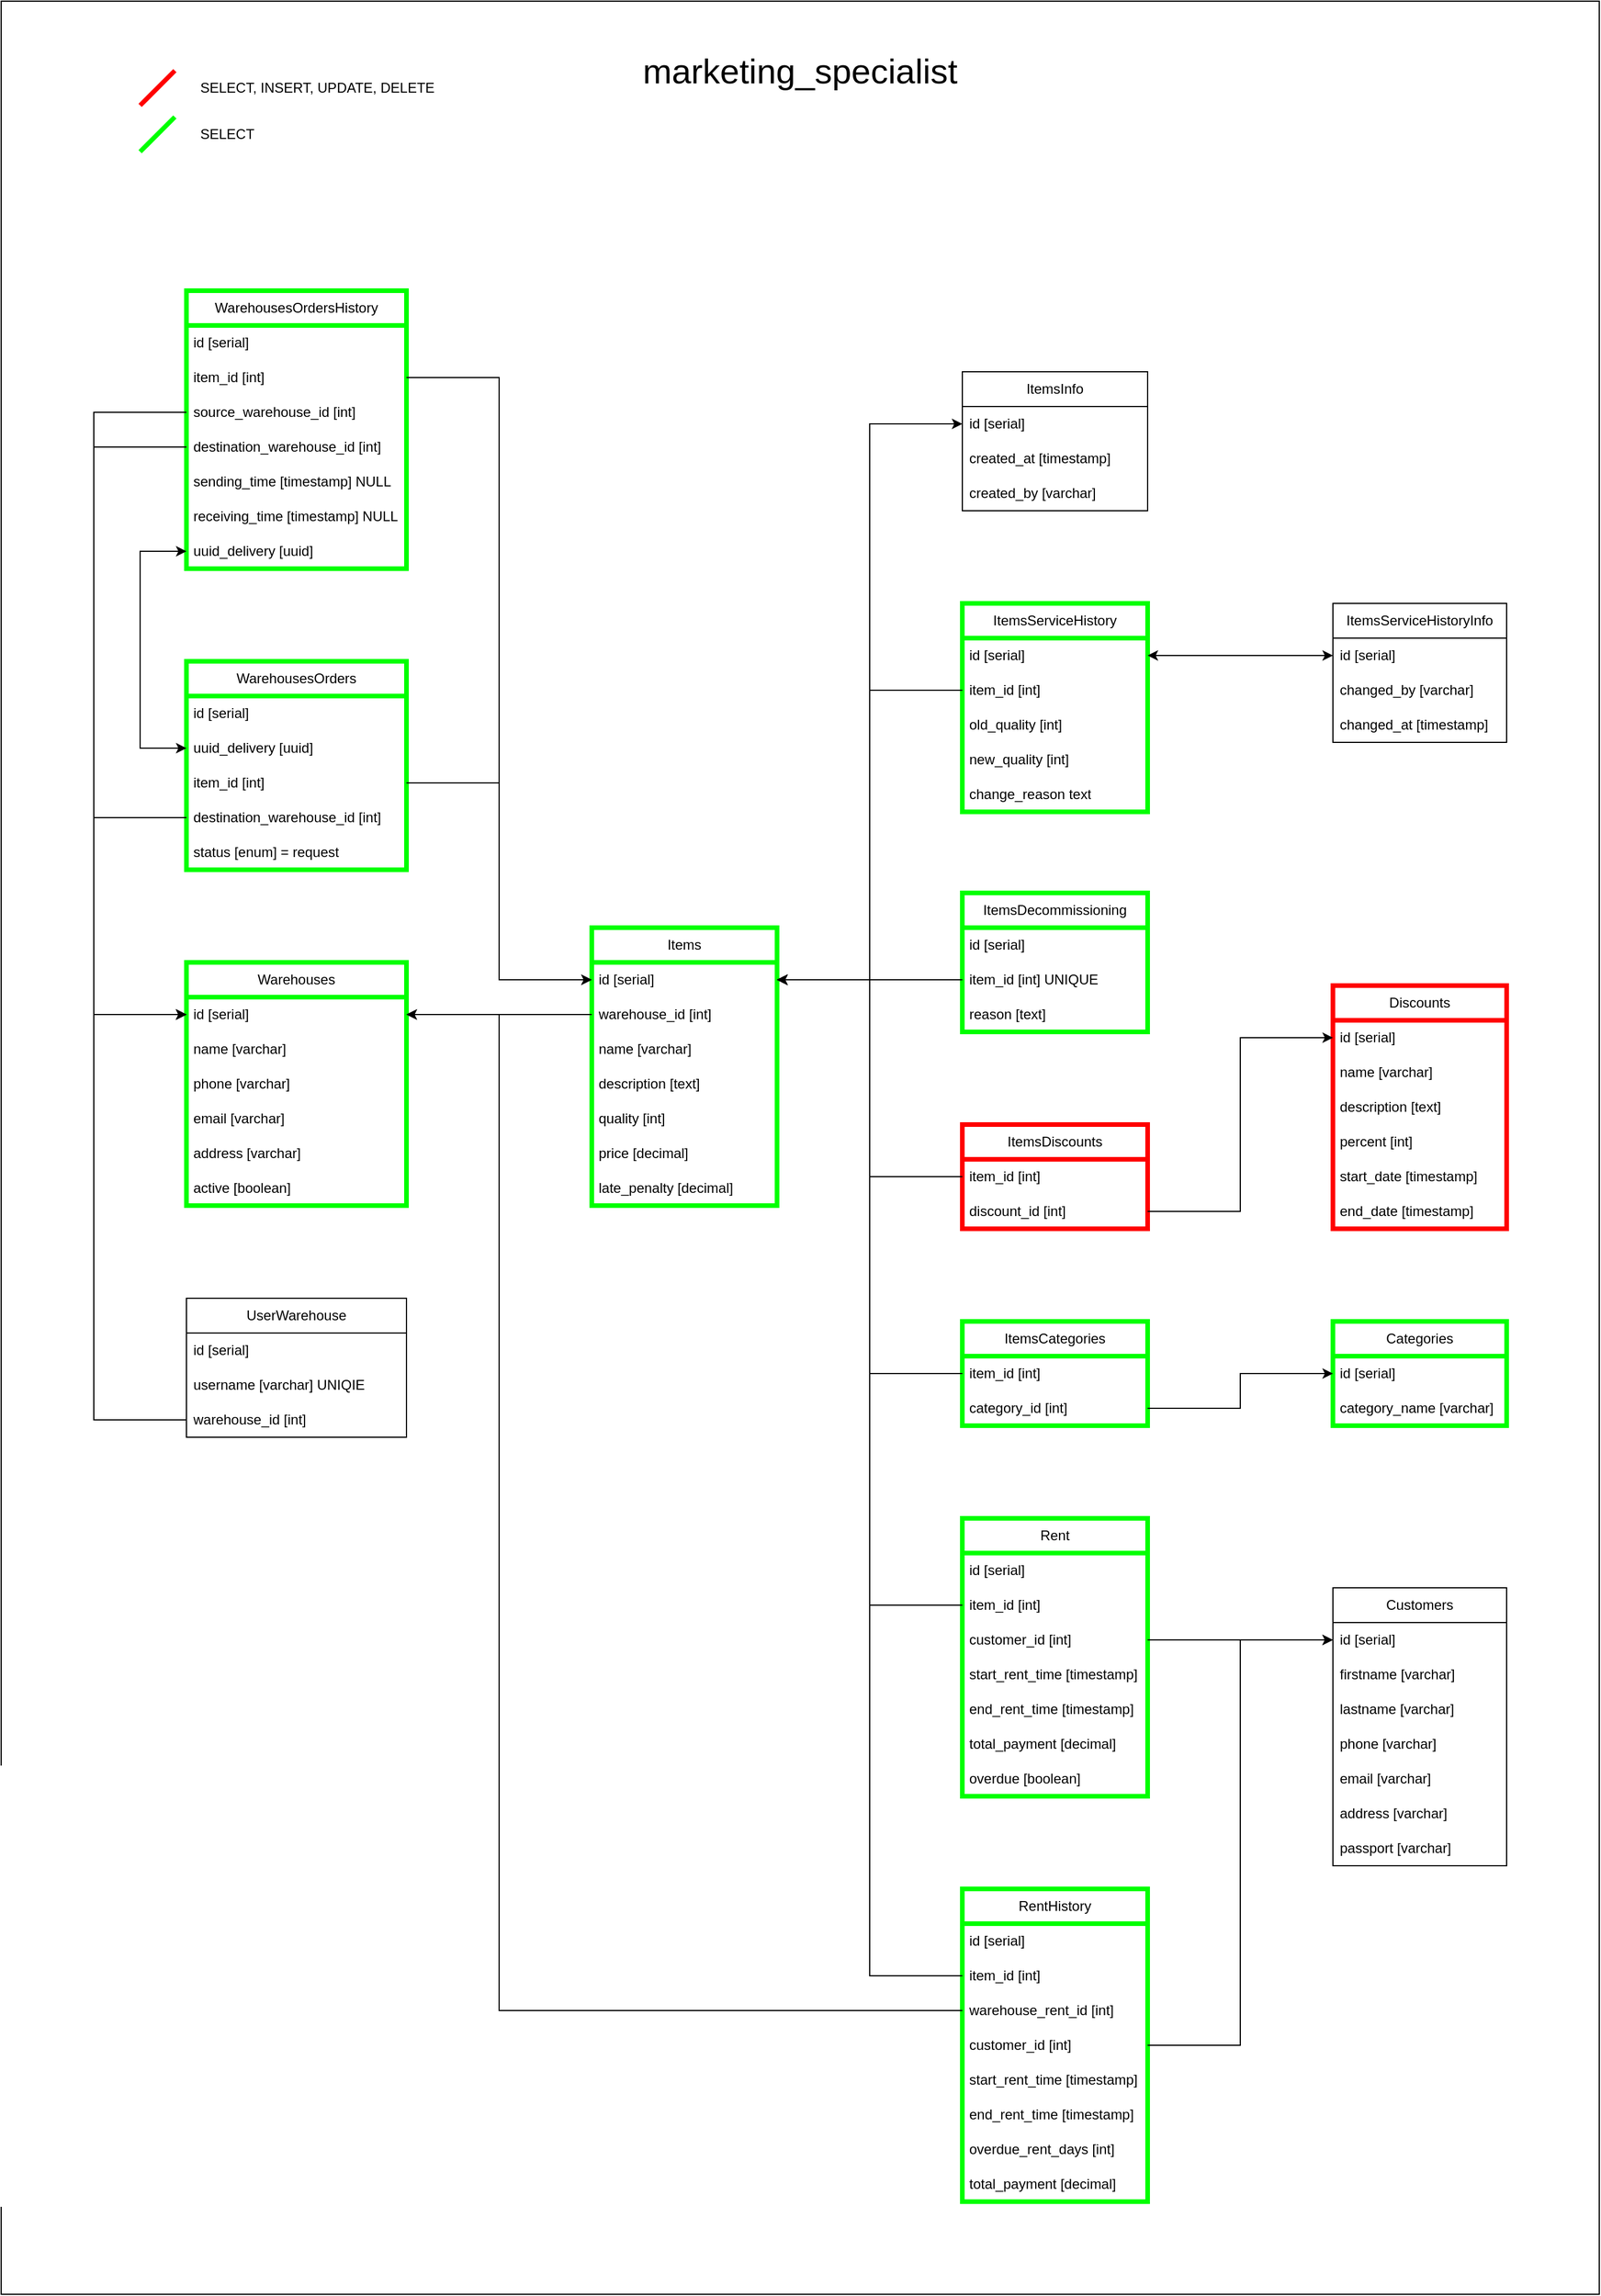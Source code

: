 <mxfile version="24.8.0">
  <diagram name="Страница — 1" id="4j5skGVOsrsPlxVMQiAT">
    <mxGraphModel dx="2620" dy="3299" grid="1" gridSize="10" guides="1" tooltips="1" connect="1" arrows="1" fold="1" page="1" pageScale="1" pageWidth="827" pageHeight="1169" math="0" shadow="0">
      <root>
        <mxCell id="0" />
        <mxCell id="1" parent="0" />
        <mxCell id="xTbCGkDFSXypvoG6kdAG-1" value="" style="rounded=0;whiteSpace=wrap;html=1;fillColor=default;strokeColor=#000000;" parent="1" vertex="1">
          <mxGeometry x="-380" y="-2110" width="1380" height="1980" as="geometry" />
        </mxCell>
        <mxCell id="xTbCGkDFSXypvoG6kdAG-2" value="Warehouses" style="swimlane;fontStyle=0;childLayout=stackLayout;horizontal=1;startSize=30;horizontalStack=0;resizeParent=1;resizeParentMax=0;resizeLast=0;collapsible=1;marginBottom=0;whiteSpace=wrap;html=1;strokeColor=#00FF00;strokeWidth=4;" parent="1" vertex="1">
          <mxGeometry x="-220" y="-1280" width="190" height="210" as="geometry" />
        </mxCell>
        <mxCell id="xTbCGkDFSXypvoG6kdAG-3" value="id [serial]" style="text;strokeColor=none;fillColor=none;align=left;verticalAlign=middle;spacingLeft=4;spacingRight=4;overflow=hidden;points=[[0,0.5],[1,0.5]];portConstraint=eastwest;rotatable=0;whiteSpace=wrap;html=1;" parent="xTbCGkDFSXypvoG6kdAG-2" vertex="1">
          <mxGeometry y="30" width="190" height="30" as="geometry" />
        </mxCell>
        <mxCell id="xTbCGkDFSXypvoG6kdAG-4" value="name [varchar]" style="text;strokeColor=none;fillColor=none;align=left;verticalAlign=middle;spacingLeft=4;spacingRight=4;overflow=hidden;points=[[0,0.5],[1,0.5]];portConstraint=eastwest;rotatable=0;whiteSpace=wrap;html=1;" parent="xTbCGkDFSXypvoG6kdAG-2" vertex="1">
          <mxGeometry y="60" width="190" height="30" as="geometry" />
        </mxCell>
        <mxCell id="xTbCGkDFSXypvoG6kdAG-5" value="phone [varchar]" style="text;strokeColor=none;fillColor=none;align=left;verticalAlign=middle;spacingLeft=4;spacingRight=4;overflow=hidden;points=[[0,0.5],[1,0.5]];portConstraint=eastwest;rotatable=0;whiteSpace=wrap;html=1;" parent="xTbCGkDFSXypvoG6kdAG-2" vertex="1">
          <mxGeometry y="90" width="190" height="30" as="geometry" />
        </mxCell>
        <mxCell id="xTbCGkDFSXypvoG6kdAG-6" value="email [varchar]" style="text;strokeColor=none;fillColor=none;align=left;verticalAlign=middle;spacingLeft=4;spacingRight=4;overflow=hidden;points=[[0,0.5],[1,0.5]];portConstraint=eastwest;rotatable=0;whiteSpace=wrap;html=1;" parent="xTbCGkDFSXypvoG6kdAG-2" vertex="1">
          <mxGeometry y="120" width="190" height="30" as="geometry" />
        </mxCell>
        <mxCell id="xTbCGkDFSXypvoG6kdAG-7" value="address [varchar]" style="text;strokeColor=none;fillColor=none;align=left;verticalAlign=middle;spacingLeft=4;spacingRight=4;overflow=hidden;points=[[0,0.5],[1,0.5]];portConstraint=eastwest;rotatable=0;whiteSpace=wrap;html=1;" parent="xTbCGkDFSXypvoG6kdAG-2" vertex="1">
          <mxGeometry y="150" width="190" height="30" as="geometry" />
        </mxCell>
        <mxCell id="xTbCGkDFSXypvoG6kdAG-108" value="active [boolean]" style="text;strokeColor=none;fillColor=none;align=left;verticalAlign=middle;spacingLeft=4;spacingRight=4;overflow=hidden;points=[[0,0.5],[1,0.5]];portConstraint=eastwest;rotatable=0;whiteSpace=wrap;html=1;" parent="xTbCGkDFSXypvoG6kdAG-2" vertex="1">
          <mxGeometry y="180" width="190" height="30" as="geometry" />
        </mxCell>
        <mxCell id="xTbCGkDFSXypvoG6kdAG-8" value="Items" style="swimlane;fontStyle=0;childLayout=stackLayout;horizontal=1;startSize=30;horizontalStack=0;resizeParent=1;resizeParentMax=0;resizeLast=0;collapsible=1;marginBottom=0;whiteSpace=wrap;html=1;strokeWidth=4;strokeColor=#00FF00;" parent="1" vertex="1">
          <mxGeometry x="130" y="-1310" width="160" height="240" as="geometry" />
        </mxCell>
        <mxCell id="xTbCGkDFSXypvoG6kdAG-9" value="id [serial]" style="text;strokeColor=none;fillColor=none;align=left;verticalAlign=middle;spacingLeft=4;spacingRight=4;overflow=hidden;points=[[0,0.5],[1,0.5]];portConstraint=eastwest;rotatable=0;whiteSpace=wrap;html=1;" parent="xTbCGkDFSXypvoG6kdAG-8" vertex="1">
          <mxGeometry y="30" width="160" height="30" as="geometry" />
        </mxCell>
        <mxCell id="xTbCGkDFSXypvoG6kdAG-10" value="warehouse_id [int]" style="text;strokeColor=none;fillColor=none;align=left;verticalAlign=middle;spacingLeft=4;spacingRight=4;overflow=hidden;points=[[0,0.5],[1,0.5]];portConstraint=eastwest;rotatable=0;whiteSpace=wrap;html=1;" parent="xTbCGkDFSXypvoG6kdAG-8" vertex="1">
          <mxGeometry y="60" width="160" height="30" as="geometry" />
        </mxCell>
        <mxCell id="xTbCGkDFSXypvoG6kdAG-11" value="name [varchar]" style="text;strokeColor=none;fillColor=none;align=left;verticalAlign=middle;spacingLeft=4;spacingRight=4;overflow=hidden;points=[[0,0.5],[1,0.5]];portConstraint=eastwest;rotatable=0;whiteSpace=wrap;html=1;" parent="xTbCGkDFSXypvoG6kdAG-8" vertex="1">
          <mxGeometry y="90" width="160" height="30" as="geometry" />
        </mxCell>
        <mxCell id="xTbCGkDFSXypvoG6kdAG-12" value="description [text]" style="text;strokeColor=none;fillColor=none;align=left;verticalAlign=middle;spacingLeft=4;spacingRight=4;overflow=hidden;points=[[0,0.5],[1,0.5]];portConstraint=eastwest;rotatable=0;whiteSpace=wrap;html=1;" parent="xTbCGkDFSXypvoG6kdAG-8" vertex="1">
          <mxGeometry y="120" width="160" height="30" as="geometry" />
        </mxCell>
        <mxCell id="xTbCGkDFSXypvoG6kdAG-13" value="quality [int]" style="text;strokeColor=none;fillColor=none;align=left;verticalAlign=middle;spacingLeft=4;spacingRight=4;overflow=hidden;points=[[0,0.5],[1,0.5]];portConstraint=eastwest;rotatable=0;whiteSpace=wrap;html=1;" parent="xTbCGkDFSXypvoG6kdAG-8" vertex="1">
          <mxGeometry y="150" width="160" height="30" as="geometry" />
        </mxCell>
        <mxCell id="xTbCGkDFSXypvoG6kdAG-14" value="price [decimal]" style="text;strokeColor=none;fillColor=none;align=left;verticalAlign=middle;spacingLeft=4;spacingRight=4;overflow=hidden;points=[[0,0.5],[1,0.5]];portConstraint=eastwest;rotatable=0;whiteSpace=wrap;html=1;" parent="xTbCGkDFSXypvoG6kdAG-8" vertex="1">
          <mxGeometry y="180" width="160" height="30" as="geometry" />
        </mxCell>
        <mxCell id="xTbCGkDFSXypvoG6kdAG-15" value="late_penalty [decimal]" style="text;strokeColor=none;fillColor=none;align=left;verticalAlign=middle;spacingLeft=4;spacingRight=4;overflow=hidden;points=[[0,0.5],[1,0.5]];portConstraint=eastwest;rotatable=0;whiteSpace=wrap;html=1;" parent="xTbCGkDFSXypvoG6kdAG-8" vertex="1">
          <mxGeometry y="210" width="160" height="30" as="geometry" />
        </mxCell>
        <mxCell id="xTbCGkDFSXypvoG6kdAG-17" value="" style="endArrow=classic;html=1;rounded=0;exitX=0;exitY=0.5;exitDx=0;exitDy=0;entryX=1;entryY=0.5;entryDx=0;entryDy=0;" parent="1" source="xTbCGkDFSXypvoG6kdAG-10" target="xTbCGkDFSXypvoG6kdAG-3" edge="1">
          <mxGeometry width="50" height="50" relative="1" as="geometry">
            <mxPoint y="-1210" as="sourcePoint" />
            <mxPoint x="50" y="-1260" as="targetPoint" />
          </mxGeometry>
        </mxCell>
        <mxCell id="xTbCGkDFSXypvoG6kdAG-18" value="WarehousesOrders" style="swimlane;fontStyle=0;childLayout=stackLayout;horizontal=1;startSize=30;horizontalStack=0;resizeParent=1;resizeParentMax=0;resizeLast=0;collapsible=1;marginBottom=0;whiteSpace=wrap;html=1;strokeColor=#00FF00;strokeWidth=4;" parent="1" vertex="1">
          <mxGeometry x="-220" y="-1540" width="190" height="180" as="geometry" />
        </mxCell>
        <mxCell id="xTbCGkDFSXypvoG6kdAG-19" value="id [serial]" style="text;strokeColor=none;fillColor=none;align=left;verticalAlign=middle;spacingLeft=4;spacingRight=4;overflow=hidden;points=[[0,0.5],[1,0.5]];portConstraint=eastwest;rotatable=0;whiteSpace=wrap;html=1;" parent="xTbCGkDFSXypvoG6kdAG-18" vertex="1">
          <mxGeometry y="30" width="190" height="30" as="geometry" />
        </mxCell>
        <mxCell id="Byqs6ddaGFyofyGgClYy-8" value="uuid_delivery [uuid]" style="text;strokeColor=none;fillColor=none;align=left;verticalAlign=middle;spacingLeft=4;spacingRight=4;overflow=hidden;points=[[0,0.5],[1,0.5]];portConstraint=eastwest;rotatable=0;whiteSpace=wrap;html=1;" parent="xTbCGkDFSXypvoG6kdAG-18" vertex="1">
          <mxGeometry y="60" width="190" height="30" as="geometry" />
        </mxCell>
        <mxCell id="xTbCGkDFSXypvoG6kdAG-20" value="item_id [int]" style="text;strokeColor=none;fillColor=none;align=left;verticalAlign=middle;spacingLeft=4;spacingRight=4;overflow=hidden;points=[[0,0.5],[1,0.5]];portConstraint=eastwest;rotatable=0;whiteSpace=wrap;html=1;" parent="xTbCGkDFSXypvoG6kdAG-18" vertex="1">
          <mxGeometry y="90" width="190" height="30" as="geometry" />
        </mxCell>
        <mxCell id="xTbCGkDFSXypvoG6kdAG-21" value="destination_warehouse_id [int]" style="text;strokeColor=none;fillColor=none;align=left;verticalAlign=middle;spacingLeft=4;spacingRight=4;overflow=hidden;points=[[0,0.5],[1,0.5]];portConstraint=eastwest;rotatable=0;whiteSpace=wrap;html=1;" parent="xTbCGkDFSXypvoG6kdAG-18" vertex="1">
          <mxGeometry y="120" width="190" height="30" as="geometry" />
        </mxCell>
        <mxCell id="xTbCGkDFSXypvoG6kdAG-22" value="status [enum] = request" style="text;strokeColor=none;fillColor=none;align=left;verticalAlign=middle;spacingLeft=4;spacingRight=4;overflow=hidden;points=[[0,0.5],[1,0.5]];portConstraint=eastwest;rotatable=0;whiteSpace=wrap;html=1;" parent="xTbCGkDFSXypvoG6kdAG-18" vertex="1">
          <mxGeometry y="150" width="190" height="30" as="geometry" />
        </mxCell>
        <mxCell id="xTbCGkDFSXypvoG6kdAG-23" value="WarehousesOrdersHistory" style="swimlane;fontStyle=0;childLayout=stackLayout;horizontal=1;startSize=30;horizontalStack=0;resizeParent=1;resizeParentMax=0;resizeLast=0;collapsible=1;marginBottom=0;whiteSpace=wrap;html=1;swimlaneFillColor=none;strokeColor=#00FF00;strokeWidth=4;" parent="1" vertex="1">
          <mxGeometry x="-220" y="-1860" width="190" height="240" as="geometry" />
        </mxCell>
        <mxCell id="xTbCGkDFSXypvoG6kdAG-24" value="id [serial]" style="text;strokeColor=none;fillColor=none;align=left;verticalAlign=middle;spacingLeft=4;spacingRight=4;overflow=hidden;points=[[0,0.5],[1,0.5]];portConstraint=eastwest;rotatable=0;whiteSpace=wrap;html=1;" parent="xTbCGkDFSXypvoG6kdAG-23" vertex="1">
          <mxGeometry y="30" width="190" height="30" as="geometry" />
        </mxCell>
        <mxCell id="xTbCGkDFSXypvoG6kdAG-25" value="item_id [int]" style="text;strokeColor=none;fillColor=none;align=left;verticalAlign=middle;spacingLeft=4;spacingRight=4;overflow=hidden;points=[[0,0.5],[1,0.5]];portConstraint=eastwest;rotatable=0;whiteSpace=wrap;html=1;" parent="xTbCGkDFSXypvoG6kdAG-23" vertex="1">
          <mxGeometry y="60" width="190" height="30" as="geometry" />
        </mxCell>
        <mxCell id="xTbCGkDFSXypvoG6kdAG-26" value="source_warehouse_id [int]" style="text;strokeColor=none;fillColor=none;align=left;verticalAlign=middle;spacingLeft=4;spacingRight=4;overflow=hidden;points=[[0,0.5],[1,0.5]];portConstraint=eastwest;rotatable=0;whiteSpace=wrap;html=1;" parent="xTbCGkDFSXypvoG6kdAG-23" vertex="1">
          <mxGeometry y="90" width="190" height="30" as="geometry" />
        </mxCell>
        <mxCell id="xTbCGkDFSXypvoG6kdAG-27" value="destination_warehouse_id [int]" style="text;strokeColor=none;fillColor=none;align=left;verticalAlign=middle;spacingLeft=4;spacingRight=4;overflow=hidden;points=[[0,0.5],[1,0.5]];portConstraint=eastwest;rotatable=0;whiteSpace=wrap;html=1;" parent="xTbCGkDFSXypvoG6kdAG-23" vertex="1">
          <mxGeometry y="120" width="190" height="30" as="geometry" />
        </mxCell>
        <mxCell id="xTbCGkDFSXypvoG6kdAG-28" value="sending_time [timestamp] NULL" style="text;strokeColor=none;fillColor=none;align=left;verticalAlign=middle;spacingLeft=4;spacingRight=4;overflow=hidden;points=[[0,0.5],[1,0.5]];portConstraint=eastwest;rotatable=0;whiteSpace=wrap;html=1;" parent="xTbCGkDFSXypvoG6kdAG-23" vertex="1">
          <mxGeometry y="150" width="190" height="30" as="geometry" />
        </mxCell>
        <mxCell id="xTbCGkDFSXypvoG6kdAG-29" value="receiving_time [timestamp] NULL" style="text;strokeColor=none;fillColor=none;align=left;verticalAlign=middle;spacingLeft=4;spacingRight=4;overflow=hidden;points=[[0,0.5],[1,0.5]];portConstraint=eastwest;rotatable=0;whiteSpace=wrap;html=1;" parent="xTbCGkDFSXypvoG6kdAG-23" vertex="1">
          <mxGeometry y="180" width="190" height="30" as="geometry" />
        </mxCell>
        <mxCell id="Byqs6ddaGFyofyGgClYy-10" value="uuid_delivery [uuid]" style="text;strokeColor=none;fillColor=none;align=left;verticalAlign=middle;spacingLeft=4;spacingRight=4;overflow=hidden;points=[[0,0.5],[1,0.5]];portConstraint=eastwest;rotatable=0;whiteSpace=wrap;html=1;" parent="xTbCGkDFSXypvoG6kdAG-23" vertex="1">
          <mxGeometry y="210" width="190" height="30" as="geometry" />
        </mxCell>
        <mxCell id="xTbCGkDFSXypvoG6kdAG-30" value="" style="endArrow=classic;html=1;rounded=0;exitX=0;exitY=0.5;exitDx=0;exitDy=0;entryX=0;entryY=0.5;entryDx=0;entryDy=0;" parent="1" source="xTbCGkDFSXypvoG6kdAG-21" target="xTbCGkDFSXypvoG6kdAG-3" edge="1">
          <mxGeometry width="50" height="50" relative="1" as="geometry">
            <mxPoint x="-330" y="-1350" as="sourcePoint" />
            <mxPoint x="-280" y="-1400" as="targetPoint" />
            <Array as="points">
              <mxPoint x="-300" y="-1405" />
              <mxPoint x="-300" y="-1235" />
            </Array>
          </mxGeometry>
        </mxCell>
        <mxCell id="xTbCGkDFSXypvoG6kdAG-31" value="" style="endArrow=classic;html=1;rounded=0;exitX=0;exitY=0.5;exitDx=0;exitDy=0;entryX=0;entryY=0.5;entryDx=0;entryDy=0;" parent="1" source="xTbCGkDFSXypvoG6kdAG-26" target="xTbCGkDFSXypvoG6kdAG-3" edge="1">
          <mxGeometry width="50" height="50" relative="1" as="geometry">
            <mxPoint x="-390" y="-1550" as="sourcePoint" />
            <mxPoint x="-340" y="-1600" as="targetPoint" />
            <Array as="points">
              <mxPoint x="-300" y="-1755" />
              <mxPoint x="-300" y="-1235" />
            </Array>
          </mxGeometry>
        </mxCell>
        <mxCell id="xTbCGkDFSXypvoG6kdAG-32" value="" style="endArrow=classic;html=1;rounded=0;exitX=0;exitY=0.5;exitDx=0;exitDy=0;entryX=0;entryY=0.5;entryDx=0;entryDy=0;" parent="1" source="xTbCGkDFSXypvoG6kdAG-27" target="xTbCGkDFSXypvoG6kdAG-3" edge="1">
          <mxGeometry width="50" height="50" relative="1" as="geometry">
            <mxPoint x="-350" y="-1510" as="sourcePoint" />
            <mxPoint x="-300" y="-1560" as="targetPoint" />
            <Array as="points">
              <mxPoint x="-300" y="-1725" />
              <mxPoint x="-300" y="-1235" />
            </Array>
          </mxGeometry>
        </mxCell>
        <mxCell id="xTbCGkDFSXypvoG6kdAG-33" value="" style="endArrow=classic;html=1;rounded=0;exitX=1;exitY=0.5;exitDx=0;exitDy=0;entryX=0;entryY=0.5;entryDx=0;entryDy=0;" parent="1" source="xTbCGkDFSXypvoG6kdAG-20" target="xTbCGkDFSXypvoG6kdAG-9" edge="1">
          <mxGeometry width="50" height="50" relative="1" as="geometry">
            <mxPoint x="50" y="-1430" as="sourcePoint" />
            <mxPoint x="100" y="-1480" as="targetPoint" />
            <Array as="points">
              <mxPoint x="50" y="-1435" />
              <mxPoint x="50" y="-1265" />
            </Array>
          </mxGeometry>
        </mxCell>
        <mxCell id="xTbCGkDFSXypvoG6kdAG-34" value="" style="endArrow=classic;html=1;rounded=0;entryX=0;entryY=0.5;entryDx=0;entryDy=0;exitX=1;exitY=0.5;exitDx=0;exitDy=0;" parent="1" source="xTbCGkDFSXypvoG6kdAG-25" target="xTbCGkDFSXypvoG6kdAG-9" edge="1">
          <mxGeometry width="50" height="50" relative="1" as="geometry">
            <mxPoint x="50" y="-1650" as="sourcePoint" />
            <mxPoint x="100" y="-1700" as="targetPoint" />
            <Array as="points">
              <mxPoint x="50" y="-1785" />
              <mxPoint x="50" y="-1265" />
            </Array>
          </mxGeometry>
        </mxCell>
        <mxCell id="xTbCGkDFSXypvoG6kdAG-35" value="ItemsInfo" style="swimlane;fontStyle=0;childLayout=stackLayout;horizontal=1;startSize=30;horizontalStack=0;resizeParent=1;resizeParentMax=0;resizeLast=0;collapsible=1;marginBottom=0;whiteSpace=wrap;html=1;strokeColor=#000000;strokeWidth=1;" parent="1" vertex="1">
          <mxGeometry x="450" y="-1790" width="160" height="120" as="geometry" />
        </mxCell>
        <mxCell id="xTbCGkDFSXypvoG6kdAG-36" value="id [serial]" style="text;strokeColor=none;fillColor=none;align=left;verticalAlign=middle;spacingLeft=4;spacingRight=4;overflow=hidden;points=[[0,0.5],[1,0.5]];portConstraint=eastwest;rotatable=0;whiteSpace=wrap;html=1;" parent="xTbCGkDFSXypvoG6kdAG-35" vertex="1">
          <mxGeometry y="30" width="160" height="30" as="geometry" />
        </mxCell>
        <mxCell id="xTbCGkDFSXypvoG6kdAG-37" value="created_at [timestamp]" style="text;strokeColor=none;fillColor=none;align=left;verticalAlign=middle;spacingLeft=4;spacingRight=4;overflow=hidden;points=[[0,0.5],[1,0.5]];portConstraint=eastwest;rotatable=0;whiteSpace=wrap;html=1;" parent="xTbCGkDFSXypvoG6kdAG-35" vertex="1">
          <mxGeometry y="60" width="160" height="30" as="geometry" />
        </mxCell>
        <mxCell id="xTbCGkDFSXypvoG6kdAG-38" value="created_by [varchar]" style="text;strokeColor=none;fillColor=none;align=left;verticalAlign=middle;spacingLeft=4;spacingRight=4;overflow=hidden;points=[[0,0.5],[1,0.5]];portConstraint=eastwest;rotatable=0;whiteSpace=wrap;html=1;" parent="xTbCGkDFSXypvoG6kdAG-35" vertex="1">
          <mxGeometry y="90" width="160" height="30" as="geometry" />
        </mxCell>
        <mxCell id="xTbCGkDFSXypvoG6kdAG-39" value="" style="endArrow=classic;startArrow=classic;html=1;rounded=0;exitX=1;exitY=0.5;exitDx=0;exitDy=0;entryX=0;entryY=0.5;entryDx=0;entryDy=0;" parent="1" source="xTbCGkDFSXypvoG6kdAG-9" target="xTbCGkDFSXypvoG6kdAG-36" edge="1">
          <mxGeometry width="50" height="50" relative="1" as="geometry">
            <mxPoint x="300" y="-1410" as="sourcePoint" />
            <mxPoint x="350" y="-1670" as="targetPoint" />
            <Array as="points">
              <mxPoint x="370" y="-1265" />
              <mxPoint x="370" y="-1745" />
            </Array>
          </mxGeometry>
        </mxCell>
        <mxCell id="xTbCGkDFSXypvoG6kdAG-40" value="ItemsServiceHistory" style="swimlane;fontStyle=0;childLayout=stackLayout;horizontal=1;startSize=30;horizontalStack=0;resizeParent=1;resizeParentMax=0;resizeLast=0;collapsible=1;marginBottom=0;whiteSpace=wrap;html=1;strokeColor=#00FF00;strokeWidth=4;" parent="1" vertex="1">
          <mxGeometry x="450" y="-1590" width="160" height="180" as="geometry" />
        </mxCell>
        <mxCell id="xTbCGkDFSXypvoG6kdAG-41" value="id [serial]" style="text;strokeColor=none;fillColor=none;align=left;verticalAlign=middle;spacingLeft=4;spacingRight=4;overflow=hidden;points=[[0,0.5],[1,0.5]];portConstraint=eastwest;rotatable=0;whiteSpace=wrap;html=1;" parent="xTbCGkDFSXypvoG6kdAG-40" vertex="1">
          <mxGeometry y="30" width="160" height="30" as="geometry" />
        </mxCell>
        <mxCell id="xTbCGkDFSXypvoG6kdAG-42" value="item_id [int]" style="text;strokeColor=none;fillColor=none;align=left;verticalAlign=middle;spacingLeft=4;spacingRight=4;overflow=hidden;points=[[0,0.5],[1,0.5]];portConstraint=eastwest;rotatable=0;whiteSpace=wrap;html=1;" parent="xTbCGkDFSXypvoG6kdAG-40" vertex="1">
          <mxGeometry y="60" width="160" height="30" as="geometry" />
        </mxCell>
        <mxCell id="xTbCGkDFSXypvoG6kdAG-43" value="old_quality [int]" style="text;strokeColor=none;fillColor=none;align=left;verticalAlign=middle;spacingLeft=4;spacingRight=4;overflow=hidden;points=[[0,0.5],[1,0.5]];portConstraint=eastwest;rotatable=0;whiteSpace=wrap;html=1;" parent="xTbCGkDFSXypvoG6kdAG-40" vertex="1">
          <mxGeometry y="90" width="160" height="30" as="geometry" />
        </mxCell>
        <mxCell id="xTbCGkDFSXypvoG6kdAG-44" value="new&lt;span style=&quot;background-color: initial;&quot;&gt;_quality [int]&lt;/span&gt;" style="text;strokeColor=none;fillColor=none;align=left;verticalAlign=middle;spacingLeft=4;spacingRight=4;overflow=hidden;points=[[0,0.5],[1,0.5]];portConstraint=eastwest;rotatable=0;whiteSpace=wrap;html=1;" parent="xTbCGkDFSXypvoG6kdAG-40" vertex="1">
          <mxGeometry y="120" width="160" height="30" as="geometry" />
        </mxCell>
        <mxCell id="xTbCGkDFSXypvoG6kdAG-45" value="change_reason text" style="text;strokeColor=none;fillColor=none;align=left;verticalAlign=middle;spacingLeft=4;spacingRight=4;overflow=hidden;points=[[0,0.5],[1,0.5]];portConstraint=eastwest;rotatable=0;whiteSpace=wrap;html=1;" parent="xTbCGkDFSXypvoG6kdAG-40" vertex="1">
          <mxGeometry y="150" width="160" height="30" as="geometry" />
        </mxCell>
        <mxCell id="xTbCGkDFSXypvoG6kdAG-48" value="" style="endArrow=classic;html=1;rounded=0;exitX=0;exitY=0.5;exitDx=0;exitDy=0;entryX=1;entryY=0.5;entryDx=0;entryDy=0;" parent="1" source="xTbCGkDFSXypvoG6kdAG-42" target="xTbCGkDFSXypvoG6kdAG-9" edge="1">
          <mxGeometry width="50" height="50" relative="1" as="geometry">
            <mxPoint x="260" y="-1460" as="sourcePoint" />
            <mxPoint x="310" y="-1510" as="targetPoint" />
            <Array as="points">
              <mxPoint x="370" y="-1515" />
              <mxPoint x="370" y="-1265" />
            </Array>
          </mxGeometry>
        </mxCell>
        <mxCell id="xTbCGkDFSXypvoG6kdAG-49" value="ItemsCategories" style="swimlane;fontStyle=0;childLayout=stackLayout;horizontal=1;startSize=30;horizontalStack=0;resizeParent=1;resizeParentMax=0;resizeLast=0;collapsible=1;marginBottom=0;whiteSpace=wrap;html=1;strokeWidth=4;strokeColor=#00FF00;" parent="1" vertex="1">
          <mxGeometry x="450" y="-970" width="160" height="90" as="geometry" />
        </mxCell>
        <mxCell id="xTbCGkDFSXypvoG6kdAG-50" value="item_id [int]" style="text;strokeColor=none;fillColor=none;align=left;verticalAlign=middle;spacingLeft=4;spacingRight=4;overflow=hidden;points=[[0,0.5],[1,0.5]];portConstraint=eastwest;rotatable=0;whiteSpace=wrap;html=1;" parent="xTbCGkDFSXypvoG6kdAG-49" vertex="1">
          <mxGeometry y="30" width="160" height="30" as="geometry" />
        </mxCell>
        <mxCell id="xTbCGkDFSXypvoG6kdAG-51" value="category_id [int]" style="text;strokeColor=none;fillColor=none;align=left;verticalAlign=middle;spacingLeft=4;spacingRight=4;overflow=hidden;points=[[0,0.5],[1,0.5]];portConstraint=eastwest;rotatable=0;whiteSpace=wrap;html=1;" parent="xTbCGkDFSXypvoG6kdAG-49" vertex="1">
          <mxGeometry y="60" width="160" height="30" as="geometry" />
        </mxCell>
        <mxCell id="xTbCGkDFSXypvoG6kdAG-52" value="Categories" style="swimlane;fontStyle=0;childLayout=stackLayout;horizontal=1;startSize=30;horizontalStack=0;resizeParent=1;resizeParentMax=0;resizeLast=0;collapsible=1;marginBottom=0;whiteSpace=wrap;html=1;strokeWidth=4;strokeColor=#00FF00;" parent="1" vertex="1">
          <mxGeometry x="770" y="-970" width="150" height="90" as="geometry" />
        </mxCell>
        <mxCell id="xTbCGkDFSXypvoG6kdAG-53" value="id [serial]" style="text;strokeColor=none;fillColor=none;align=left;verticalAlign=middle;spacingLeft=4;spacingRight=4;overflow=hidden;points=[[0,0.5],[1,0.5]];portConstraint=eastwest;rotatable=0;whiteSpace=wrap;html=1;" parent="xTbCGkDFSXypvoG6kdAG-52" vertex="1">
          <mxGeometry y="30" width="150" height="30" as="geometry" />
        </mxCell>
        <mxCell id="xTbCGkDFSXypvoG6kdAG-54" value="category_name [varchar]" style="text;strokeColor=none;fillColor=none;align=left;verticalAlign=middle;spacingLeft=4;spacingRight=4;overflow=hidden;points=[[0,0.5],[1,0.5]];portConstraint=eastwest;rotatable=0;whiteSpace=wrap;html=1;" parent="xTbCGkDFSXypvoG6kdAG-52" vertex="1">
          <mxGeometry y="60" width="150" height="30" as="geometry" />
        </mxCell>
        <mxCell id="xTbCGkDFSXypvoG6kdAG-56" value="" style="endArrow=classic;html=1;rounded=0;entryX=0;entryY=0.5;entryDx=0;entryDy=0;exitX=1;exitY=0.5;exitDx=0;exitDy=0;" parent="1" source="xTbCGkDFSXypvoG6kdAG-51" target="xTbCGkDFSXypvoG6kdAG-53" edge="1">
          <mxGeometry width="50" height="50" relative="1" as="geometry">
            <mxPoint x="650" y="-880" as="sourcePoint" />
            <mxPoint x="700" y="-930" as="targetPoint" />
            <Array as="points">
              <mxPoint x="690" y="-895" />
              <mxPoint x="690" y="-925" />
            </Array>
          </mxGeometry>
        </mxCell>
        <mxCell id="xTbCGkDFSXypvoG6kdAG-57" value="ItemsDiscounts" style="swimlane;fontStyle=0;childLayout=stackLayout;horizontal=1;startSize=30;horizontalStack=0;resizeParent=1;resizeParentMax=0;resizeLast=0;collapsible=1;marginBottom=0;whiteSpace=wrap;html=1;strokeColor=#FF0000;strokeWidth=4;" parent="1" vertex="1">
          <mxGeometry x="450" y="-1140" width="160" height="90" as="geometry" />
        </mxCell>
        <mxCell id="xTbCGkDFSXypvoG6kdAG-58" value="item_id [int]" style="text;strokeColor=none;fillColor=none;align=left;verticalAlign=middle;spacingLeft=4;spacingRight=4;overflow=hidden;points=[[0,0.5],[1,0.5]];portConstraint=eastwest;rotatable=0;whiteSpace=wrap;html=1;" parent="xTbCGkDFSXypvoG6kdAG-57" vertex="1">
          <mxGeometry y="30" width="160" height="30" as="geometry" />
        </mxCell>
        <mxCell id="xTbCGkDFSXypvoG6kdAG-59" value="discount_id [int]" style="text;strokeColor=none;fillColor=none;align=left;verticalAlign=middle;spacingLeft=4;spacingRight=4;overflow=hidden;points=[[0,0.5],[1,0.5]];portConstraint=eastwest;rotatable=0;whiteSpace=wrap;html=1;" parent="xTbCGkDFSXypvoG6kdAG-57" vertex="1">
          <mxGeometry y="60" width="160" height="30" as="geometry" />
        </mxCell>
        <mxCell id="xTbCGkDFSXypvoG6kdAG-60" value="" style="endArrow=classic;html=1;rounded=0;entryX=1;entryY=0.5;entryDx=0;entryDy=0;exitX=0;exitY=0.5;exitDx=0;exitDy=0;" parent="1" source="xTbCGkDFSXypvoG6kdAG-58" target="xTbCGkDFSXypvoG6kdAG-9" edge="1">
          <mxGeometry width="50" height="50" relative="1" as="geometry">
            <mxPoint x="380" y="-1170" as="sourcePoint" />
            <mxPoint x="430" y="-1220" as="targetPoint" />
            <Array as="points">
              <mxPoint x="370" y="-1095" />
              <mxPoint x="370" y="-1265" />
            </Array>
          </mxGeometry>
        </mxCell>
        <mxCell id="xTbCGkDFSXypvoG6kdAG-61" value="Discounts" style="swimlane;fontStyle=0;childLayout=stackLayout;horizontal=1;startSize=30;horizontalStack=0;resizeParent=1;resizeParentMax=0;resizeLast=0;collapsible=1;marginBottom=0;whiteSpace=wrap;html=1;strokeColor=#FF0000;strokeWidth=4;" parent="1" vertex="1">
          <mxGeometry x="770" y="-1260" width="150" height="210" as="geometry" />
        </mxCell>
        <mxCell id="xTbCGkDFSXypvoG6kdAG-62" value="id [serial]" style="text;strokeColor=none;fillColor=none;align=left;verticalAlign=middle;spacingLeft=4;spacingRight=4;overflow=hidden;points=[[0,0.5],[1,0.5]];portConstraint=eastwest;rotatable=0;whiteSpace=wrap;html=1;" parent="xTbCGkDFSXypvoG6kdAG-61" vertex="1">
          <mxGeometry y="30" width="150" height="30" as="geometry" />
        </mxCell>
        <mxCell id="xTbCGkDFSXypvoG6kdAG-63" value="name [varchar]" style="text;strokeColor=none;fillColor=none;align=left;verticalAlign=middle;spacingLeft=4;spacingRight=4;overflow=hidden;points=[[0,0.5],[1,0.5]];portConstraint=eastwest;rotatable=0;whiteSpace=wrap;html=1;" parent="xTbCGkDFSXypvoG6kdAG-61" vertex="1">
          <mxGeometry y="60" width="150" height="30" as="geometry" />
        </mxCell>
        <mxCell id="yDDw1-nYmhLFV4O7bcaX-1" value="description [text]" style="text;strokeColor=none;fillColor=none;align=left;verticalAlign=middle;spacingLeft=4;spacingRight=4;overflow=hidden;points=[[0,0.5],[1,0.5]];portConstraint=eastwest;rotatable=0;whiteSpace=wrap;html=1;" parent="xTbCGkDFSXypvoG6kdAG-61" vertex="1">
          <mxGeometry y="90" width="150" height="30" as="geometry" />
        </mxCell>
        <mxCell id="xTbCGkDFSXypvoG6kdAG-64" value="percent [int]" style="text;strokeColor=none;fillColor=none;align=left;verticalAlign=middle;spacingLeft=4;spacingRight=4;overflow=hidden;points=[[0,0.5],[1,0.5]];portConstraint=eastwest;rotatable=0;whiteSpace=wrap;html=1;" parent="xTbCGkDFSXypvoG6kdAG-61" vertex="1">
          <mxGeometry y="120" width="150" height="30" as="geometry" />
        </mxCell>
        <mxCell id="xTbCGkDFSXypvoG6kdAG-65" value="start_date [timestamp]" style="text;strokeColor=none;fillColor=none;align=left;verticalAlign=middle;spacingLeft=4;spacingRight=4;overflow=hidden;points=[[0,0.5],[1,0.5]];portConstraint=eastwest;rotatable=0;whiteSpace=wrap;html=1;" parent="xTbCGkDFSXypvoG6kdAG-61" vertex="1">
          <mxGeometry y="150" width="150" height="30" as="geometry" />
        </mxCell>
        <mxCell id="xTbCGkDFSXypvoG6kdAG-66" value="end_date [timestamp]" style="text;strokeColor=none;fillColor=none;align=left;verticalAlign=middle;spacingLeft=4;spacingRight=4;overflow=hidden;points=[[0,0.5],[1,0.5]];portConstraint=eastwest;rotatable=0;whiteSpace=wrap;html=1;" parent="xTbCGkDFSXypvoG6kdAG-61" vertex="1">
          <mxGeometry y="180" width="150" height="30" as="geometry" />
        </mxCell>
        <mxCell id="xTbCGkDFSXypvoG6kdAG-67" value="&lt;span style=&quot;white-space-collapse: preserve;&quot; data-src-align=&quot;0:23&quot; class=&quot;EzKURWReUAB5oZgtQNkl&quot;&gt;ItemsDecommissioning&lt;/span&gt;" style="swimlane;fontStyle=0;childLayout=stackLayout;horizontal=1;startSize=30;horizontalStack=0;resizeParent=1;resizeParentMax=0;resizeLast=0;collapsible=1;marginBottom=0;whiteSpace=wrap;html=1;strokeColor=#00FF00;strokeWidth=4;" parent="1" vertex="1">
          <mxGeometry x="450" y="-1340" width="160" height="120" as="geometry">
            <mxRectangle x="120" y="530" width="160" height="30" as="alternateBounds" />
          </mxGeometry>
        </mxCell>
        <mxCell id="xTbCGkDFSXypvoG6kdAG-68" value="id [serial]" style="text;strokeColor=none;fillColor=none;align=left;verticalAlign=middle;spacingLeft=4;spacingRight=4;overflow=hidden;points=[[0,0.5],[1,0.5]];portConstraint=eastwest;rotatable=0;whiteSpace=wrap;html=1;" parent="xTbCGkDFSXypvoG6kdAG-67" vertex="1">
          <mxGeometry y="30" width="160" height="30" as="geometry" />
        </mxCell>
        <mxCell id="xTbCGkDFSXypvoG6kdAG-69" value="item_id [int] UNIQUE" style="text;strokeColor=none;fillColor=none;align=left;verticalAlign=middle;spacingLeft=4;spacingRight=4;overflow=hidden;points=[[0,0.5],[1,0.5]];portConstraint=eastwest;rotatable=0;whiteSpace=wrap;html=1;" parent="xTbCGkDFSXypvoG6kdAG-67" vertex="1">
          <mxGeometry y="60" width="160" height="30" as="geometry" />
        </mxCell>
        <mxCell id="xTbCGkDFSXypvoG6kdAG-70" value="reason [text]" style="text;strokeColor=none;fillColor=none;align=left;verticalAlign=middle;spacingLeft=4;spacingRight=4;overflow=hidden;points=[[0,0.5],[1,0.5]];portConstraint=eastwest;rotatable=0;whiteSpace=wrap;html=1;" parent="xTbCGkDFSXypvoG6kdAG-67" vertex="1">
          <mxGeometry y="90" width="160" height="30" as="geometry" />
        </mxCell>
        <mxCell id="xTbCGkDFSXypvoG6kdAG-71" value="" style="endArrow=classic;html=1;rounded=0;exitX=1;exitY=0.5;exitDx=0;exitDy=0;entryX=0;entryY=0.5;entryDx=0;entryDy=0;" parent="1" source="xTbCGkDFSXypvoG6kdAG-59" target="xTbCGkDFSXypvoG6kdAG-62" edge="1">
          <mxGeometry width="50" height="50" relative="1" as="geometry">
            <mxPoint x="650" y="-1080" as="sourcePoint" />
            <mxPoint x="630" y="-1150" as="targetPoint" />
            <Array as="points">
              <mxPoint x="690" y="-1065" />
              <mxPoint x="690" y="-1215" />
            </Array>
          </mxGeometry>
        </mxCell>
        <mxCell id="xTbCGkDFSXypvoG6kdAG-73" value="Rent" style="swimlane;fontStyle=0;childLayout=stackLayout;horizontal=1;startSize=30;horizontalStack=0;resizeParent=1;resizeParentMax=0;resizeLast=0;collapsible=1;marginBottom=0;whiteSpace=wrap;html=1;strokeWidth=4;strokeColor=#00FF00;" parent="1" vertex="1">
          <mxGeometry x="450" y="-800" width="160" height="240" as="geometry" />
        </mxCell>
        <mxCell id="xTbCGkDFSXypvoG6kdAG-74" value="id [serial]" style="text;strokeColor=none;fillColor=none;align=left;verticalAlign=middle;spacingLeft=4;spacingRight=4;overflow=hidden;points=[[0,0.5],[1,0.5]];portConstraint=eastwest;rotatable=0;whiteSpace=wrap;html=1;" parent="xTbCGkDFSXypvoG6kdAG-73" vertex="1">
          <mxGeometry y="30" width="160" height="30" as="geometry" />
        </mxCell>
        <mxCell id="xTbCGkDFSXypvoG6kdAG-75" value="item_id [int]" style="text;strokeColor=none;fillColor=none;align=left;verticalAlign=middle;spacingLeft=4;spacingRight=4;overflow=hidden;points=[[0,0.5],[1,0.5]];portConstraint=eastwest;rotatable=0;whiteSpace=wrap;html=1;" parent="xTbCGkDFSXypvoG6kdAG-73" vertex="1">
          <mxGeometry y="60" width="160" height="30" as="geometry" />
        </mxCell>
        <mxCell id="xTbCGkDFSXypvoG6kdAG-76" value="customer_id [int]" style="text;strokeColor=none;fillColor=none;align=left;verticalAlign=middle;spacingLeft=4;spacingRight=4;overflow=hidden;points=[[0,0.5],[1,0.5]];portConstraint=eastwest;rotatable=0;whiteSpace=wrap;html=1;" parent="xTbCGkDFSXypvoG6kdAG-73" vertex="1">
          <mxGeometry y="90" width="160" height="30" as="geometry" />
        </mxCell>
        <mxCell id="xTbCGkDFSXypvoG6kdAG-77" value="start_rent_time [timestamp]" style="text;strokeColor=none;fillColor=none;align=left;verticalAlign=middle;spacingLeft=4;spacingRight=4;overflow=hidden;points=[[0,0.5],[1,0.5]];portConstraint=eastwest;rotatable=0;whiteSpace=wrap;html=1;" parent="xTbCGkDFSXypvoG6kdAG-73" vertex="1">
          <mxGeometry y="120" width="160" height="30" as="geometry" />
        </mxCell>
        <mxCell id="xTbCGkDFSXypvoG6kdAG-78" value="end_rent_time [timestamp]" style="text;strokeColor=none;fillColor=none;align=left;verticalAlign=middle;spacingLeft=4;spacingRight=4;overflow=hidden;points=[[0,0.5],[1,0.5]];portConstraint=eastwest;rotatable=0;whiteSpace=wrap;html=1;" parent="xTbCGkDFSXypvoG6kdAG-73" vertex="1">
          <mxGeometry y="150" width="160" height="30" as="geometry" />
        </mxCell>
        <mxCell id="xTbCGkDFSXypvoG6kdAG-79" value="total_payment [decimal]" style="text;strokeColor=none;fillColor=none;align=left;verticalAlign=middle;spacingLeft=4;spacingRight=4;overflow=hidden;points=[[0,0.5],[1,0.5]];portConstraint=eastwest;rotatable=0;whiteSpace=wrap;html=1;" parent="xTbCGkDFSXypvoG6kdAG-73" vertex="1">
          <mxGeometry y="180" width="160" height="30" as="geometry" />
        </mxCell>
        <mxCell id="xTbCGkDFSXypvoG6kdAG-80" value="overdue [boolean]" style="text;strokeColor=none;fillColor=none;align=left;verticalAlign=middle;spacingLeft=4;spacingRight=4;overflow=hidden;points=[[0,0.5],[1,0.5]];portConstraint=eastwest;rotatable=0;whiteSpace=wrap;html=1;" parent="xTbCGkDFSXypvoG6kdAG-73" vertex="1">
          <mxGeometry y="210" width="160" height="30" as="geometry" />
        </mxCell>
        <mxCell id="xTbCGkDFSXypvoG6kdAG-81" value="" style="endArrow=classic;html=1;rounded=0;entryX=1;entryY=0.5;entryDx=0;entryDy=0;exitX=0;exitY=0.5;exitDx=0;exitDy=0;" parent="1" source="xTbCGkDFSXypvoG6kdAG-75" target="xTbCGkDFSXypvoG6kdAG-9" edge="1">
          <mxGeometry width="50" height="50" relative="1" as="geometry">
            <mxPoint x="250" y="-860" as="sourcePoint" />
            <mxPoint x="300" y="-910" as="targetPoint" />
            <Array as="points">
              <mxPoint x="370" y="-725" />
              <mxPoint x="370" y="-1265" />
            </Array>
          </mxGeometry>
        </mxCell>
        <mxCell id="xTbCGkDFSXypvoG6kdAG-82" value="Customers" style="swimlane;fontStyle=0;childLayout=stackLayout;horizontal=1;startSize=30;horizontalStack=0;resizeParent=1;resizeParentMax=0;resizeLast=0;collapsible=1;marginBottom=0;whiteSpace=wrap;html=1;strokeColor=#000000;strokeWidth=1;" parent="1" vertex="1">
          <mxGeometry x="770" y="-740" width="150" height="240" as="geometry">
            <mxRectangle x="760" y="-730" width="100" height="30" as="alternateBounds" />
          </mxGeometry>
        </mxCell>
        <mxCell id="xTbCGkDFSXypvoG6kdAG-83" value="id [serial]" style="text;strokeColor=none;fillColor=none;align=left;verticalAlign=middle;spacingLeft=4;spacingRight=4;overflow=hidden;points=[[0,0.5],[1,0.5]];portConstraint=eastwest;rotatable=0;whiteSpace=wrap;html=1;" parent="xTbCGkDFSXypvoG6kdAG-82" vertex="1">
          <mxGeometry y="30" width="150" height="30" as="geometry" />
        </mxCell>
        <mxCell id="xTbCGkDFSXypvoG6kdAG-84" value="firstname [varchar]" style="text;strokeColor=none;fillColor=none;align=left;verticalAlign=middle;spacingLeft=4;spacingRight=4;overflow=hidden;points=[[0,0.5],[1,0.5]];portConstraint=eastwest;rotatable=0;whiteSpace=wrap;html=1;" parent="xTbCGkDFSXypvoG6kdAG-82" vertex="1">
          <mxGeometry y="60" width="150" height="30" as="geometry" />
        </mxCell>
        <mxCell id="xTbCGkDFSXypvoG6kdAG-85" value="lastname [varchar]" style="text;strokeColor=none;fillColor=none;align=left;verticalAlign=middle;spacingLeft=4;spacingRight=4;overflow=hidden;points=[[0,0.5],[1,0.5]];portConstraint=eastwest;rotatable=0;whiteSpace=wrap;html=1;" parent="xTbCGkDFSXypvoG6kdAG-82" vertex="1">
          <mxGeometry y="90" width="150" height="30" as="geometry" />
        </mxCell>
        <mxCell id="xTbCGkDFSXypvoG6kdAG-86" value="phone [varchar]" style="text;strokeColor=none;fillColor=none;align=left;verticalAlign=middle;spacingLeft=4;spacingRight=4;overflow=hidden;points=[[0,0.5],[1,0.5]];portConstraint=eastwest;rotatable=0;whiteSpace=wrap;html=1;" parent="xTbCGkDFSXypvoG6kdAG-82" vertex="1">
          <mxGeometry y="120" width="150" height="30" as="geometry" />
        </mxCell>
        <mxCell id="xTbCGkDFSXypvoG6kdAG-87" value="email [varchar]" style="text;strokeColor=none;fillColor=none;align=left;verticalAlign=middle;spacingLeft=4;spacingRight=4;overflow=hidden;points=[[0,0.5],[1,0.5]];portConstraint=eastwest;rotatable=0;whiteSpace=wrap;html=1;" parent="xTbCGkDFSXypvoG6kdAG-82" vertex="1">
          <mxGeometry y="150" width="150" height="30" as="geometry" />
        </mxCell>
        <mxCell id="xTbCGkDFSXypvoG6kdAG-88" value="address [varchar]" style="text;strokeColor=none;fillColor=none;align=left;verticalAlign=middle;spacingLeft=4;spacingRight=4;overflow=hidden;points=[[0,0.5],[1,0.5]];portConstraint=eastwest;rotatable=0;whiteSpace=wrap;html=1;" parent="xTbCGkDFSXypvoG6kdAG-82" vertex="1">
          <mxGeometry y="180" width="150" height="30" as="geometry" />
        </mxCell>
        <mxCell id="xTbCGkDFSXypvoG6kdAG-89" value="passport [varchar]" style="text;strokeColor=none;fillColor=none;align=left;verticalAlign=middle;spacingLeft=4;spacingRight=4;overflow=hidden;points=[[0,0.5],[1,0.5]];portConstraint=eastwest;rotatable=0;whiteSpace=wrap;html=1;" parent="xTbCGkDFSXypvoG6kdAG-82" vertex="1">
          <mxGeometry y="210" width="150" height="30" as="geometry" />
        </mxCell>
        <mxCell id="xTbCGkDFSXypvoG6kdAG-90" value="" style="endArrow=classic;html=1;rounded=0;exitX=1;exitY=0.5;exitDx=0;exitDy=0;entryX=0;entryY=0.5;entryDx=0;entryDy=0;" parent="1" source="xTbCGkDFSXypvoG6kdAG-76" target="xTbCGkDFSXypvoG6kdAG-83" edge="1">
          <mxGeometry width="50" height="50" relative="1" as="geometry">
            <mxPoint x="680" y="-710" as="sourcePoint" />
            <mxPoint x="730" y="-760" as="targetPoint" />
            <Array as="points">
              <mxPoint x="690" y="-695" />
            </Array>
          </mxGeometry>
        </mxCell>
        <mxCell id="xTbCGkDFSXypvoG6kdAG-91" value="Rent&lt;span style=&quot;background-color: initial;&quot;&gt;History&lt;/span&gt;" style="swimlane;fontStyle=0;childLayout=stackLayout;horizontal=1;startSize=30;horizontalStack=0;resizeParent=1;resizeParentMax=0;resizeLast=0;collapsible=1;marginBottom=0;whiteSpace=wrap;html=1;strokeWidth=4;strokeColor=#00FF00;" parent="1" vertex="1">
          <mxGeometry x="450" y="-480" width="160" height="270" as="geometry" />
        </mxCell>
        <mxCell id="xTbCGkDFSXypvoG6kdAG-92" value="id [serial]" style="text;strokeColor=none;fillColor=none;align=left;verticalAlign=middle;spacingLeft=4;spacingRight=4;overflow=hidden;points=[[0,0.5],[1,0.5]];portConstraint=eastwest;rotatable=0;whiteSpace=wrap;html=1;" parent="xTbCGkDFSXypvoG6kdAG-91" vertex="1">
          <mxGeometry y="30" width="160" height="30" as="geometry" />
        </mxCell>
        <mxCell id="xTbCGkDFSXypvoG6kdAG-93" value="item_id [int]" style="text;strokeColor=none;fillColor=none;align=left;verticalAlign=middle;spacingLeft=4;spacingRight=4;overflow=hidden;points=[[0,0.5],[1,0.5]];portConstraint=eastwest;rotatable=0;whiteSpace=wrap;html=1;" parent="xTbCGkDFSXypvoG6kdAG-91" vertex="1">
          <mxGeometry y="60" width="160" height="30" as="geometry" />
        </mxCell>
        <mxCell id="xTbCGkDFSXypvoG6kdAG-106" value="warehouse_rent_id [int]" style="text;strokeColor=none;fillColor=none;align=left;verticalAlign=middle;spacingLeft=4;spacingRight=4;overflow=hidden;points=[[0,0.5],[1,0.5]];portConstraint=eastwest;rotatable=0;whiteSpace=wrap;html=1;" parent="xTbCGkDFSXypvoG6kdAG-91" vertex="1">
          <mxGeometry y="90" width="160" height="30" as="geometry" />
        </mxCell>
        <mxCell id="xTbCGkDFSXypvoG6kdAG-94" value="customer_id [int]" style="text;strokeColor=none;fillColor=none;align=left;verticalAlign=middle;spacingLeft=4;spacingRight=4;overflow=hidden;points=[[0,0.5],[1,0.5]];portConstraint=eastwest;rotatable=0;whiteSpace=wrap;html=1;" parent="xTbCGkDFSXypvoG6kdAG-91" vertex="1">
          <mxGeometry y="120" width="160" height="30" as="geometry" />
        </mxCell>
        <mxCell id="xTbCGkDFSXypvoG6kdAG-95" value="start_rent_time [timestamp]" style="text;strokeColor=none;fillColor=none;align=left;verticalAlign=middle;spacingLeft=4;spacingRight=4;overflow=hidden;points=[[0,0.5],[1,0.5]];portConstraint=eastwest;rotatable=0;whiteSpace=wrap;html=1;" parent="xTbCGkDFSXypvoG6kdAG-91" vertex="1">
          <mxGeometry y="150" width="160" height="30" as="geometry" />
        </mxCell>
        <mxCell id="xTbCGkDFSXypvoG6kdAG-96" value="end_rent_time [timestamp]" style="text;strokeColor=none;fillColor=none;align=left;verticalAlign=middle;spacingLeft=4;spacingRight=4;overflow=hidden;points=[[0,0.5],[1,0.5]];portConstraint=eastwest;rotatable=0;whiteSpace=wrap;html=1;" parent="xTbCGkDFSXypvoG6kdAG-91" vertex="1">
          <mxGeometry y="180" width="160" height="30" as="geometry" />
        </mxCell>
        <mxCell id="xTbCGkDFSXypvoG6kdAG-97" value="overdue_rent_days [int]" style="text;strokeColor=none;fillColor=none;align=left;verticalAlign=middle;spacingLeft=4;spacingRight=4;overflow=hidden;points=[[0,0.5],[1,0.5]];portConstraint=eastwest;rotatable=0;whiteSpace=wrap;html=1;" parent="xTbCGkDFSXypvoG6kdAG-91" vertex="1">
          <mxGeometry y="210" width="160" height="30" as="geometry" />
        </mxCell>
        <mxCell id="xTbCGkDFSXypvoG6kdAG-98" value="total_payment [decimal]" style="text;strokeColor=none;fillColor=none;align=left;verticalAlign=middle;spacingLeft=4;spacingRight=4;overflow=hidden;points=[[0,0.5],[1,0.5]];portConstraint=eastwest;rotatable=0;whiteSpace=wrap;html=1;" parent="xTbCGkDFSXypvoG6kdAG-91" vertex="1">
          <mxGeometry y="240" width="160" height="30" as="geometry" />
        </mxCell>
        <mxCell id="xTbCGkDFSXypvoG6kdAG-99" value="" style="endArrow=classic;html=1;rounded=0;entryX=0;entryY=0.5;entryDx=0;entryDy=0;exitX=1;exitY=0.5;exitDx=0;exitDy=0;" parent="1" source="xTbCGkDFSXypvoG6kdAG-94" target="xTbCGkDFSXypvoG6kdAG-83" edge="1">
          <mxGeometry width="50" height="50" relative="1" as="geometry">
            <mxPoint x="710" y="-540" as="sourcePoint" />
            <mxPoint x="760" y="-590" as="targetPoint" />
            <Array as="points">
              <mxPoint x="690" y="-345" />
              <mxPoint x="690" y="-695" />
            </Array>
          </mxGeometry>
        </mxCell>
        <mxCell id="xTbCGkDFSXypvoG6kdAG-100" value="" style="endArrow=classic;html=1;rounded=0;exitX=0;exitY=0.5;exitDx=0;exitDy=0;entryX=1;entryY=0.5;entryDx=0;entryDy=0;" parent="1" source="xTbCGkDFSXypvoG6kdAG-93" target="xTbCGkDFSXypvoG6kdAG-9" edge="1">
          <mxGeometry width="50" height="50" relative="1" as="geometry">
            <mxPoint x="250" y="-640" as="sourcePoint" />
            <mxPoint x="300" y="-690" as="targetPoint" />
            <Array as="points">
              <mxPoint x="370" y="-405" />
              <mxPoint x="370" y="-1265" />
            </Array>
          </mxGeometry>
        </mxCell>
        <mxCell id="xTbCGkDFSXypvoG6kdAG-101" value="ItemsServiceHistoryInfo" style="swimlane;fontStyle=0;childLayout=stackLayout;horizontal=1;startSize=30;horizontalStack=0;resizeParent=1;resizeParentMax=0;resizeLast=0;collapsible=1;marginBottom=0;whiteSpace=wrap;html=1;strokeColor=#000000;strokeWidth=1;" parent="1" vertex="1">
          <mxGeometry x="770" y="-1590" width="150" height="120" as="geometry" />
        </mxCell>
        <mxCell id="xTbCGkDFSXypvoG6kdAG-102" value="id [serial]" style="text;strokeColor=none;fillColor=none;align=left;verticalAlign=middle;spacingLeft=4;spacingRight=4;overflow=hidden;points=[[0,0.5],[1,0.5]];portConstraint=eastwest;rotatable=0;whiteSpace=wrap;html=1;" parent="xTbCGkDFSXypvoG6kdAG-101" vertex="1">
          <mxGeometry y="30" width="150" height="30" as="geometry" />
        </mxCell>
        <mxCell id="xTbCGkDFSXypvoG6kdAG-46" value="changed_by [varchar]" style="text;strokeColor=none;fillColor=none;align=left;verticalAlign=middle;spacingLeft=4;spacingRight=4;overflow=hidden;points=[[0,0.5],[1,0.5]];portConstraint=eastwest;rotatable=0;whiteSpace=wrap;html=1;" parent="xTbCGkDFSXypvoG6kdAG-101" vertex="1">
          <mxGeometry y="60" width="150" height="30" as="geometry" />
        </mxCell>
        <mxCell id="xTbCGkDFSXypvoG6kdAG-47" value="changed_at [timestamp]" style="text;strokeColor=none;fillColor=none;align=left;verticalAlign=middle;spacingLeft=4;spacingRight=4;overflow=hidden;points=[[0,0.5],[1,0.5]];portConstraint=eastwest;rotatable=0;whiteSpace=wrap;html=1;" parent="xTbCGkDFSXypvoG6kdAG-101" vertex="1">
          <mxGeometry y="90" width="150" height="30" as="geometry" />
        </mxCell>
        <mxCell id="xTbCGkDFSXypvoG6kdAG-105" value="" style="endArrow=classic;startArrow=classic;html=1;rounded=0;exitX=1;exitY=0.5;exitDx=0;exitDy=0;entryX=0;entryY=0.5;entryDx=0;entryDy=0;" parent="1" source="xTbCGkDFSXypvoG6kdAG-41" target="xTbCGkDFSXypvoG6kdAG-102" edge="1">
          <mxGeometry width="50" height="50" relative="1" as="geometry">
            <mxPoint x="670" y="-1550" as="sourcePoint" />
            <mxPoint x="720" y="-1600" as="targetPoint" />
          </mxGeometry>
        </mxCell>
        <mxCell id="xTbCGkDFSXypvoG6kdAG-107" value="" style="endArrow=classic;html=1;rounded=0;exitX=0;exitY=0.5;exitDx=0;exitDy=0;entryX=1;entryY=0.5;entryDx=0;entryDy=0;" parent="1" source="xTbCGkDFSXypvoG6kdAG-106" target="xTbCGkDFSXypvoG6kdAG-3" edge="1">
          <mxGeometry width="50" height="50" relative="1" as="geometry">
            <mxPoint x="40" y="-530" as="sourcePoint" />
            <mxPoint x="90" y="-580" as="targetPoint" />
            <Array as="points">
              <mxPoint x="50" y="-375" />
              <mxPoint x="50" y="-1235" />
            </Array>
          </mxGeometry>
        </mxCell>
        <mxCell id="xTbCGkDFSXypvoG6kdAG-109" value="" style="endArrow=classic;html=1;rounded=0;entryX=1;entryY=0.5;entryDx=0;entryDy=0;exitX=0;exitY=0.5;exitDx=0;exitDy=0;" parent="1" source="xTbCGkDFSXypvoG6kdAG-69" target="xTbCGkDFSXypvoG6kdAG-9" edge="1">
          <mxGeometry width="50" height="50" relative="1" as="geometry">
            <mxPoint x="410" y="-1240" as="sourcePoint" />
            <mxPoint x="460" y="-1290" as="targetPoint" />
          </mxGeometry>
        </mxCell>
        <mxCell id="xTbCGkDFSXypvoG6kdAG-110" value="" style="endArrow=classic;html=1;rounded=0;exitX=0;exitY=0.5;exitDx=0;exitDy=0;entryX=1;entryY=0.5;entryDx=0;entryDy=0;" parent="1" source="xTbCGkDFSXypvoG6kdAG-50" target="xTbCGkDFSXypvoG6kdAG-9" edge="1">
          <mxGeometry width="50" height="50" relative="1" as="geometry">
            <mxPoint x="290" y="-920" as="sourcePoint" />
            <mxPoint x="340" y="-970" as="targetPoint" />
            <Array as="points">
              <mxPoint x="370" y="-925" />
              <mxPoint x="370" y="-1265" />
            </Array>
          </mxGeometry>
        </mxCell>
        <mxCell id="Byqs6ddaGFyofyGgClYy-1" value="UserWarehouse" style="swimlane;fontStyle=0;childLayout=stackLayout;horizontal=1;startSize=30;horizontalStack=0;resizeParent=1;resizeParentMax=0;resizeLast=0;collapsible=1;marginBottom=0;whiteSpace=wrap;html=1;strokeWidth=1;strokeColor=#000000;" parent="1" vertex="1">
          <mxGeometry x="-220" y="-990" width="190" height="120" as="geometry" />
        </mxCell>
        <mxCell id="Byqs6ddaGFyofyGgClYy-7" value="id [serial]" style="text;strokeColor=none;fillColor=none;align=left;verticalAlign=middle;spacingLeft=4;spacingRight=4;overflow=hidden;points=[[0,0.5],[1,0.5]];portConstraint=eastwest;rotatable=0;whiteSpace=wrap;html=1;" parent="Byqs6ddaGFyofyGgClYy-1" vertex="1">
          <mxGeometry y="30" width="190" height="30" as="geometry" />
        </mxCell>
        <mxCell id="Byqs6ddaGFyofyGgClYy-2" value="username [varchar] UNIQIE" style="text;strokeColor=none;fillColor=none;align=left;verticalAlign=middle;spacingLeft=4;spacingRight=4;overflow=hidden;points=[[0,0.5],[1,0.5]];portConstraint=eastwest;rotatable=0;whiteSpace=wrap;html=1;" parent="Byqs6ddaGFyofyGgClYy-1" vertex="1">
          <mxGeometry y="60" width="190" height="30" as="geometry" />
        </mxCell>
        <mxCell id="Byqs6ddaGFyofyGgClYy-3" value="warehouse_id [int]" style="text;strokeColor=none;fillColor=none;align=left;verticalAlign=middle;spacingLeft=4;spacingRight=4;overflow=hidden;points=[[0,0.5],[1,0.5]];portConstraint=eastwest;rotatable=0;whiteSpace=wrap;html=1;" parent="Byqs6ddaGFyofyGgClYy-1" vertex="1">
          <mxGeometry y="90" width="190" height="30" as="geometry" />
        </mxCell>
        <mxCell id="Byqs6ddaGFyofyGgClYy-6" value="" style="endArrow=classic;html=1;rounded=0;exitX=0;exitY=0.5;exitDx=0;exitDy=0;entryX=0;entryY=0.5;entryDx=0;entryDy=0;" parent="1" source="Byqs6ddaGFyofyGgClYy-3" target="xTbCGkDFSXypvoG6kdAG-3" edge="1">
          <mxGeometry width="50" height="50" relative="1" as="geometry">
            <mxPoint x="-300" y="-1050" as="sourcePoint" />
            <mxPoint x="-250" y="-1100" as="targetPoint" />
            <Array as="points">
              <mxPoint x="-300" y="-885" />
              <mxPoint x="-300" y="-1235" />
            </Array>
          </mxGeometry>
        </mxCell>
        <mxCell id="Byqs6ddaGFyofyGgClYy-12" value="" style="endArrow=classic;startArrow=classic;html=1;rounded=0;exitX=0;exitY=0.5;exitDx=0;exitDy=0;entryX=0;entryY=0.5;entryDx=0;entryDy=0;" parent="1" source="Byqs6ddaGFyofyGgClYy-8" target="Byqs6ddaGFyofyGgClYy-10" edge="1">
          <mxGeometry width="50" height="50" relative="1" as="geometry">
            <mxPoint x="-270" y="-1550" as="sourcePoint" />
            <mxPoint x="-220" y="-1600" as="targetPoint" />
            <Array as="points">
              <mxPoint x="-260" y="-1465" />
              <mxPoint x="-260" y="-1635" />
            </Array>
          </mxGeometry>
        </mxCell>
        <mxCell id="seKx1xSVtTn4DlaKVAx5-1" value="" style="endArrow=none;html=1;rounded=0;strokeWidth=4;strokeColor=#FF0000;" edge="1" parent="1">
          <mxGeometry width="50" height="50" relative="1" as="geometry">
            <mxPoint x="-260" y="-2020" as="sourcePoint" />
            <mxPoint x="-230" y="-2050" as="targetPoint" />
          </mxGeometry>
        </mxCell>
        <mxCell id="seKx1xSVtTn4DlaKVAx5-2" value="SELECT, INSERT, UPDATE, DELETE" style="text;html=1;align=left;verticalAlign=middle;whiteSpace=wrap;rounded=0;" vertex="1" parent="1">
          <mxGeometry x="-210" y="-2050" width="230" height="30" as="geometry" />
        </mxCell>
        <mxCell id="seKx1xSVtTn4DlaKVAx5-3" value="" style="endArrow=none;html=1;rounded=0;strokeWidth=4;strokeColor=#00FF00;" edge="1" parent="1">
          <mxGeometry width="50" height="50" relative="1" as="geometry">
            <mxPoint x="-260" y="-1980" as="sourcePoint" />
            <mxPoint x="-230" y="-2010" as="targetPoint" />
          </mxGeometry>
        </mxCell>
        <mxCell id="seKx1xSVtTn4DlaKVAx5-4" value="SELECT" style="text;html=1;align=left;verticalAlign=middle;whiteSpace=wrap;rounded=0;" vertex="1" parent="1">
          <mxGeometry x="-210" y="-2010" width="230" height="30" as="geometry" />
        </mxCell>
        <mxCell id="seKx1xSVtTn4DlaKVAx5-9" value="&lt;font style=&quot;font-size: 30px;&quot;&gt;marketing_specialist&lt;/font&gt;" style="text;html=1;align=center;verticalAlign=middle;whiteSpace=wrap;rounded=0;" vertex="1" parent="1">
          <mxGeometry x="135" y="-2080" width="350" height="60" as="geometry" />
        </mxCell>
      </root>
    </mxGraphModel>
  </diagram>
</mxfile>

